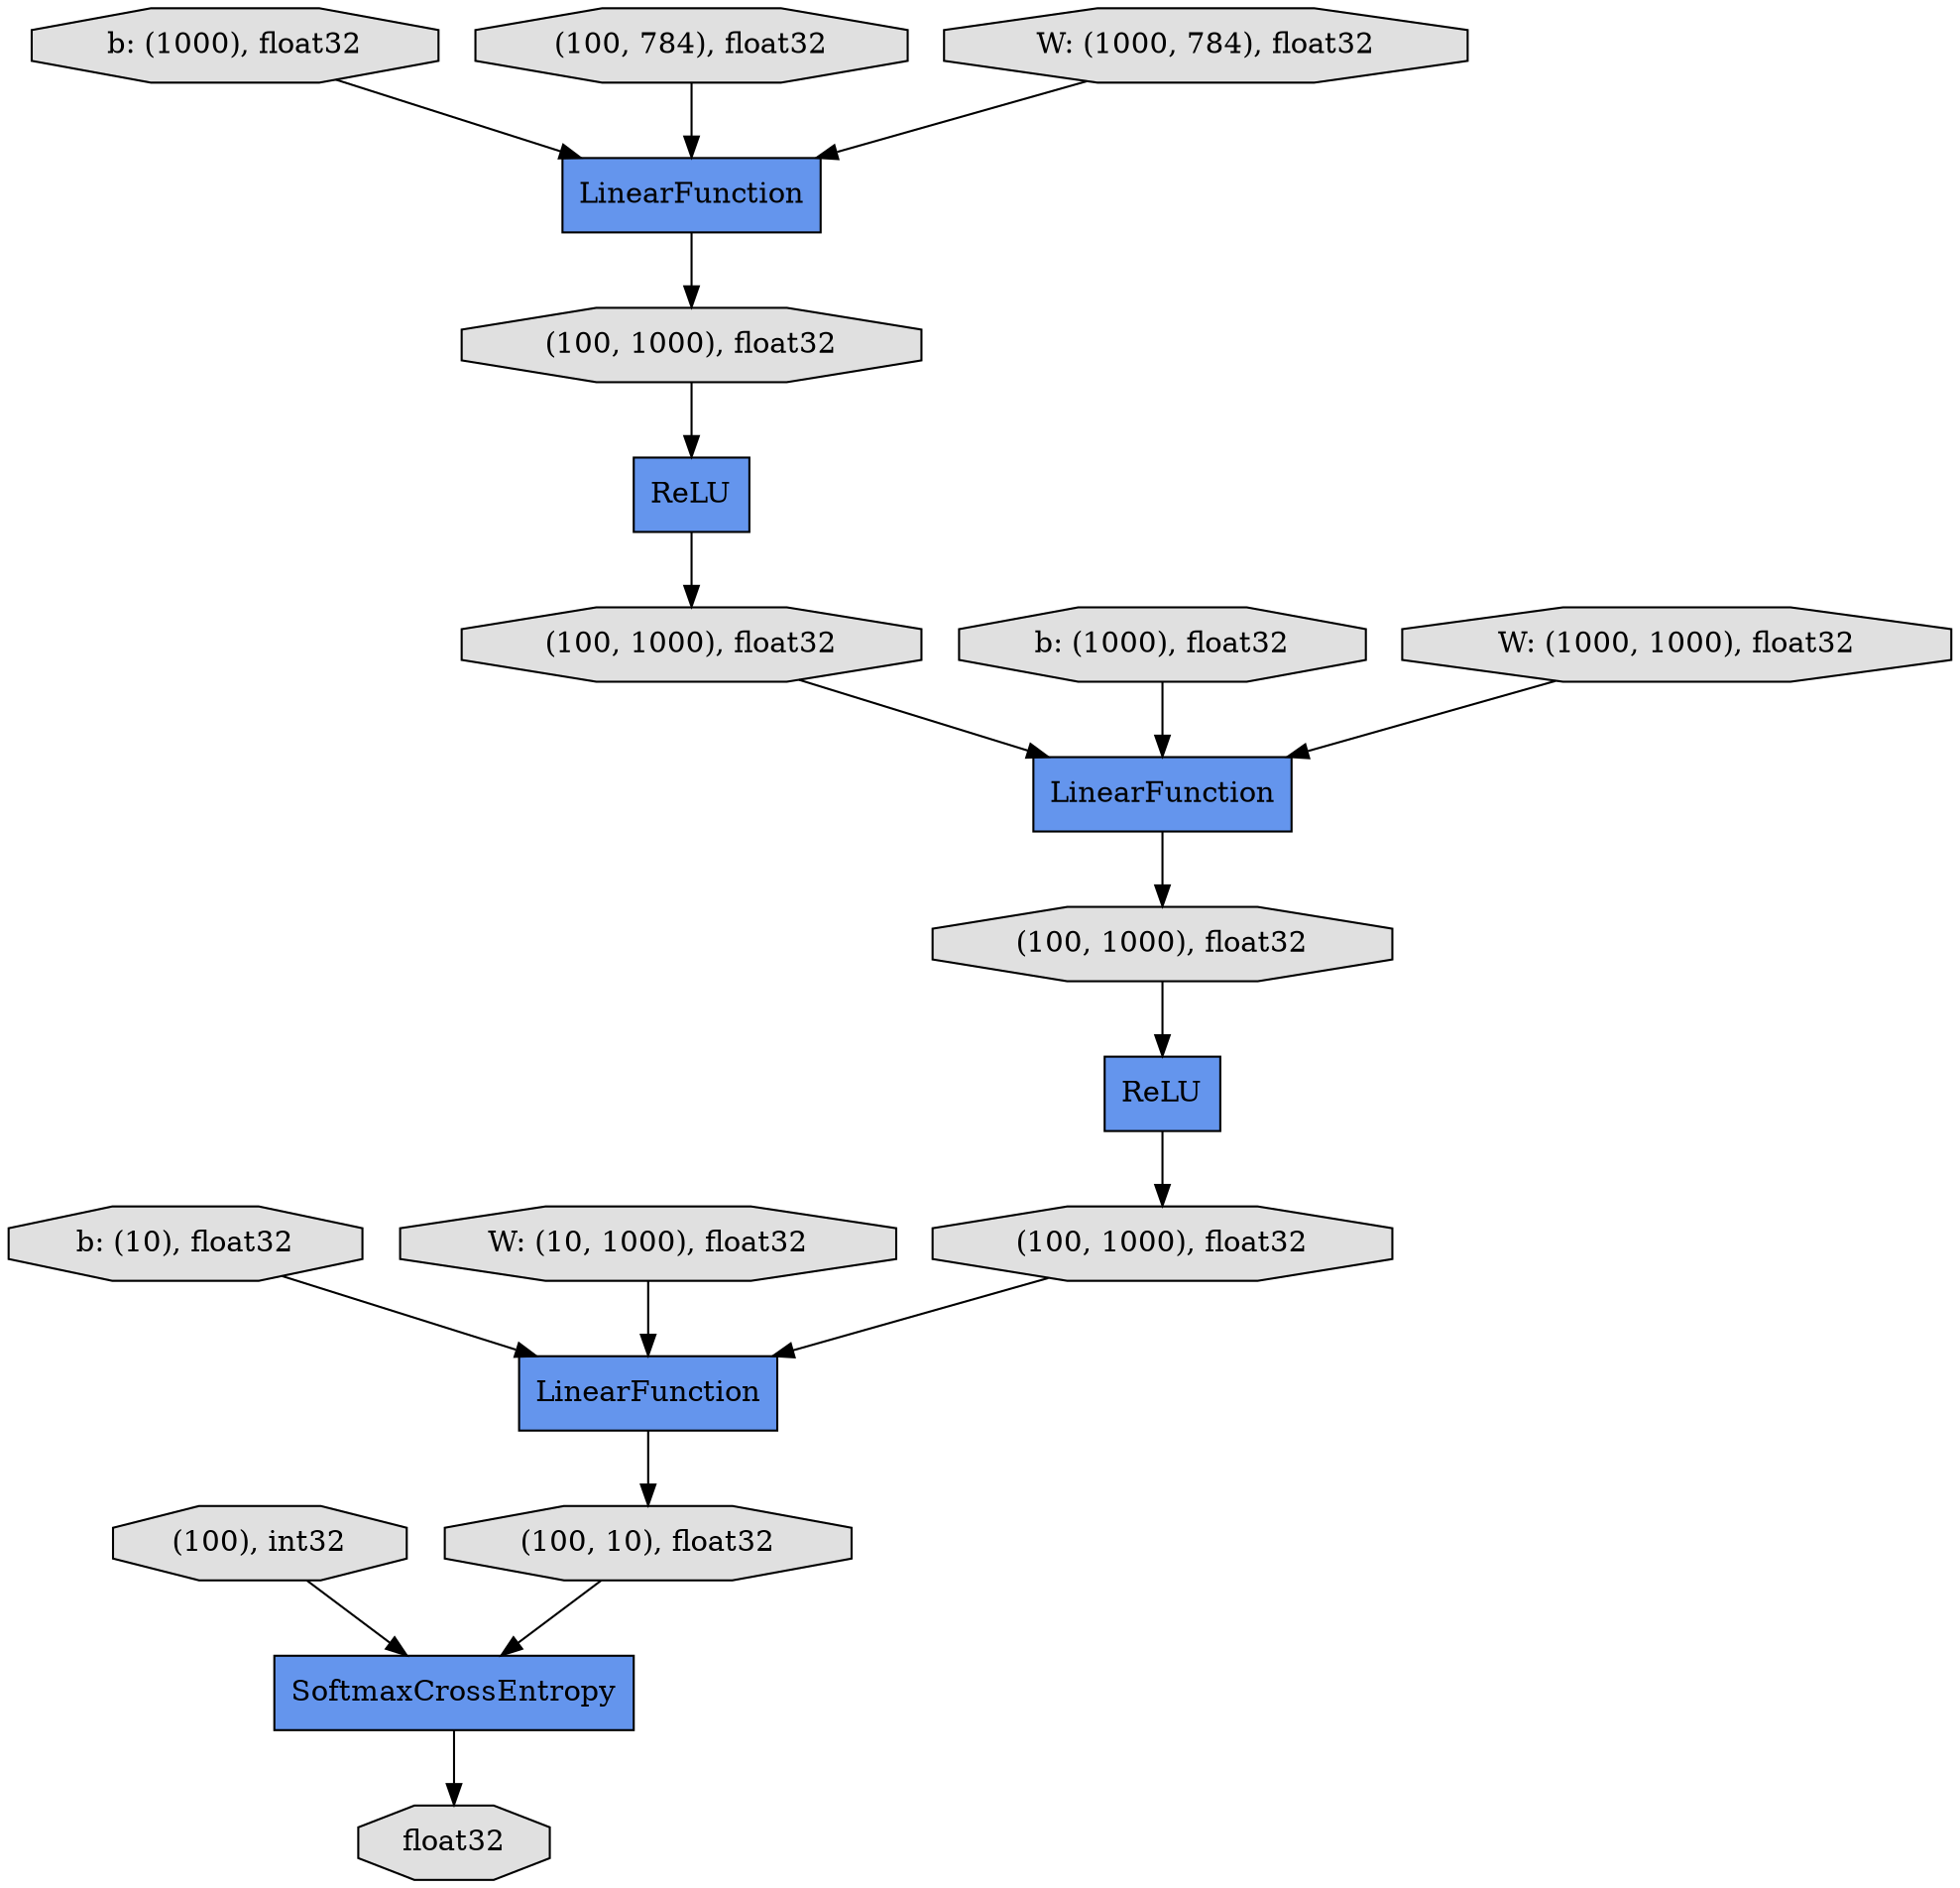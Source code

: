 digraph graphname{rankdir=TB;140145567060488 [shape="octagon",label="(100, 1000), float32",style="filled",fillcolor="#E0E0E0"];140145567061552 [shape="octagon",label="(100, 1000), float32",style="filled",fillcolor="#E0E0E0"];140145567060040 [shape="octagon",label="float32",style="filled",fillcolor="#E0E0E0"];140145149376048 [shape="octagon",label="b: (10), float32",style="filled",fillcolor="#E0E0E0"];140145567061608 [shape="record",label="SoftmaxCrossEntropy",style="filled",fillcolor="#6495ED"];140145148897376 [shape="octagon",label="(100, 1000), float32",style="filled",fillcolor="#E0E0E0"];140145055387208 [shape="octagon",label="b: (1000), float32",style="filled",fillcolor="#E0E0E0"];140145148899280 [shape="record",label="LinearFunction",style="filled",fillcolor="#6495ED"];140145567061664 [shape="record",label="LinearFunction",style="filled",fillcolor="#6495ED"];140145149546904 [shape="octagon",label="b: (1000), float32",style="filled",fillcolor="#E0E0E0"];140145149376720 [shape="octagon",label="W: (10, 1000), float32",style="filled",fillcolor="#E0E0E0"];140145148895640 [shape="octagon",label="(100, 1000), float32",style="filled",fillcolor="#E0E0E0"];140145148896144 [shape="octagon",label="(100, 784), float32",style="filled",fillcolor="#E0E0E0"];140145148897544 [shape="record",label="ReLU",style="filled",fillcolor="#6495ED"];140145149548304 [shape="octagon",label="W: (1000, 784), float32",style="filled",fillcolor="#E0E0E0"];140145148899112 [shape="record",label="LinearFunction",style="filled",fillcolor="#6495ED"];140145567061832 [shape="octagon",label="(100), int32",style="filled",fillcolor="#E0E0E0"];140145148896648 [shape="record",label="ReLU",style="filled",fillcolor="#6495ED"];140145149550488 [shape="octagon",label="W: (1000, 1000), float32",style="filled",fillcolor="#E0E0E0"];140145567060432 [shape="octagon",label="(100, 10), float32",style="filled",fillcolor="#E0E0E0"];140145567060432 -> 140145567061608;140145567061608 -> 140145567060040;140145148899112 -> 140145567060488;140145148897376 -> 140145148899112;140145148897544 -> 140145148897376;140145148895640 -> 140145148897544;140145148896144 -> 140145148899280;140145149546904 -> 140145148899280;140145149550488 -> 140145148899112;140145055387208 -> 140145148899112;140145567061552 -> 140145567061664;140145149376048 -> 140145567061664;140145567060488 -> 140145148896648;140145149548304 -> 140145148899280;140145148896648 -> 140145567061552;140145567061832 -> 140145567061608;140145148899280 -> 140145148895640;140145567061664 -> 140145567060432;140145149376720 -> 140145567061664;}